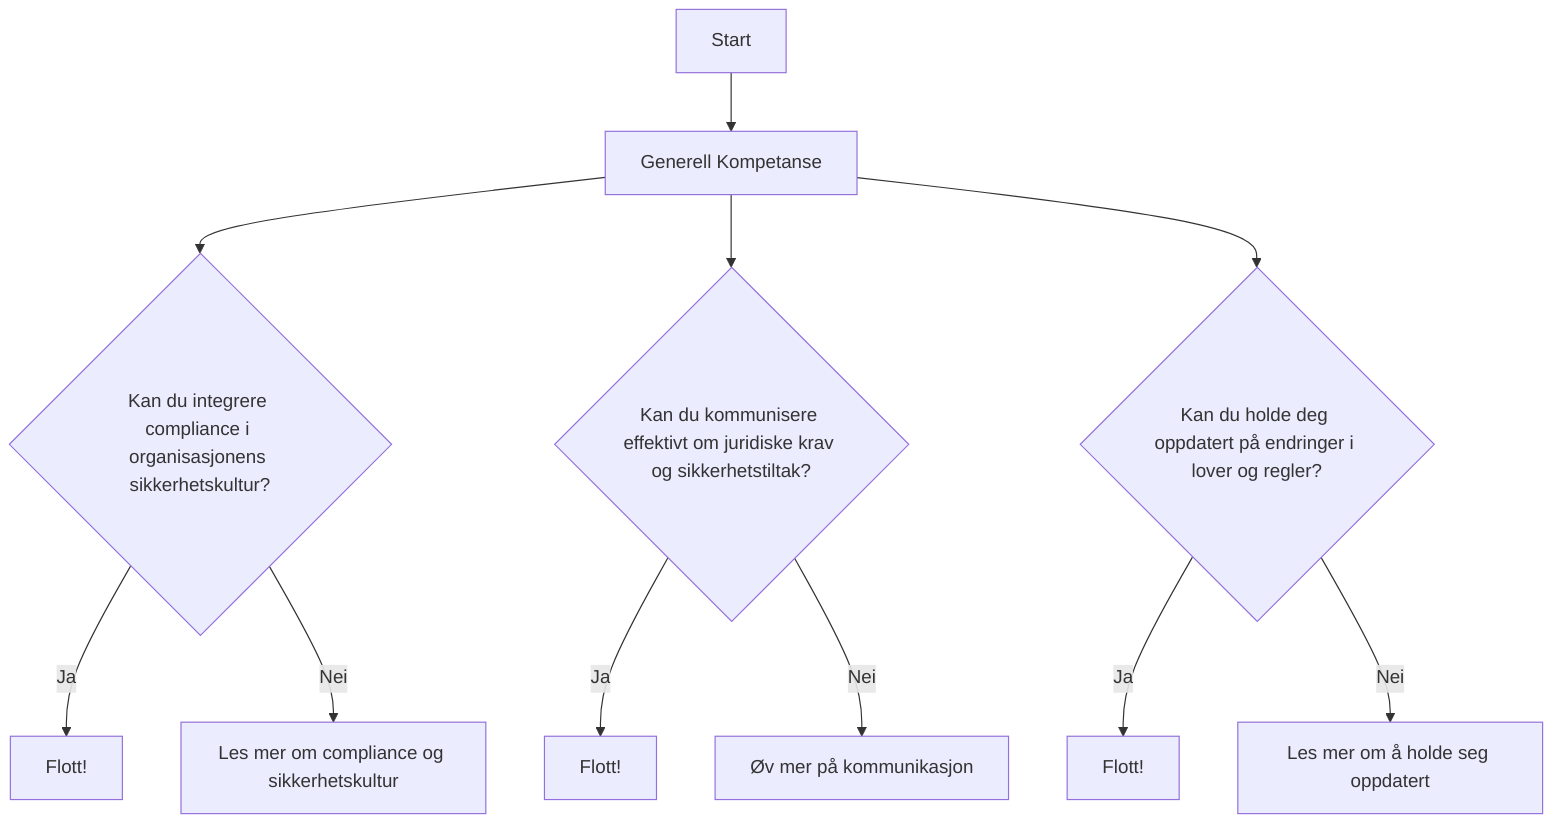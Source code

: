 flowchart TD
    Start --> A[Generell Kompetanse]
    
    A --> B{Kan du integrere compliance i organisasjonens sikkerhetskultur?}
    B -->|Ja| B1[Flott!]
    B -->|Nei| B2[Les mer om compliance og sikkerhetskultur]
    
    A --> C{Kan du kommunisere effektivt om juridiske krav og sikkerhetstiltak?}
    C -->|Ja| C1[Flott!]


    C -->|Nei| C2[Øv mer på kommunikasjon]
    
    A --> D{Kan du holde deg oppdatert på endringer i lover og regler?}
    D -->|Ja| D1[Flott!]
    D -->|Nei| D2[Les mer om å holde seg oppdatert]